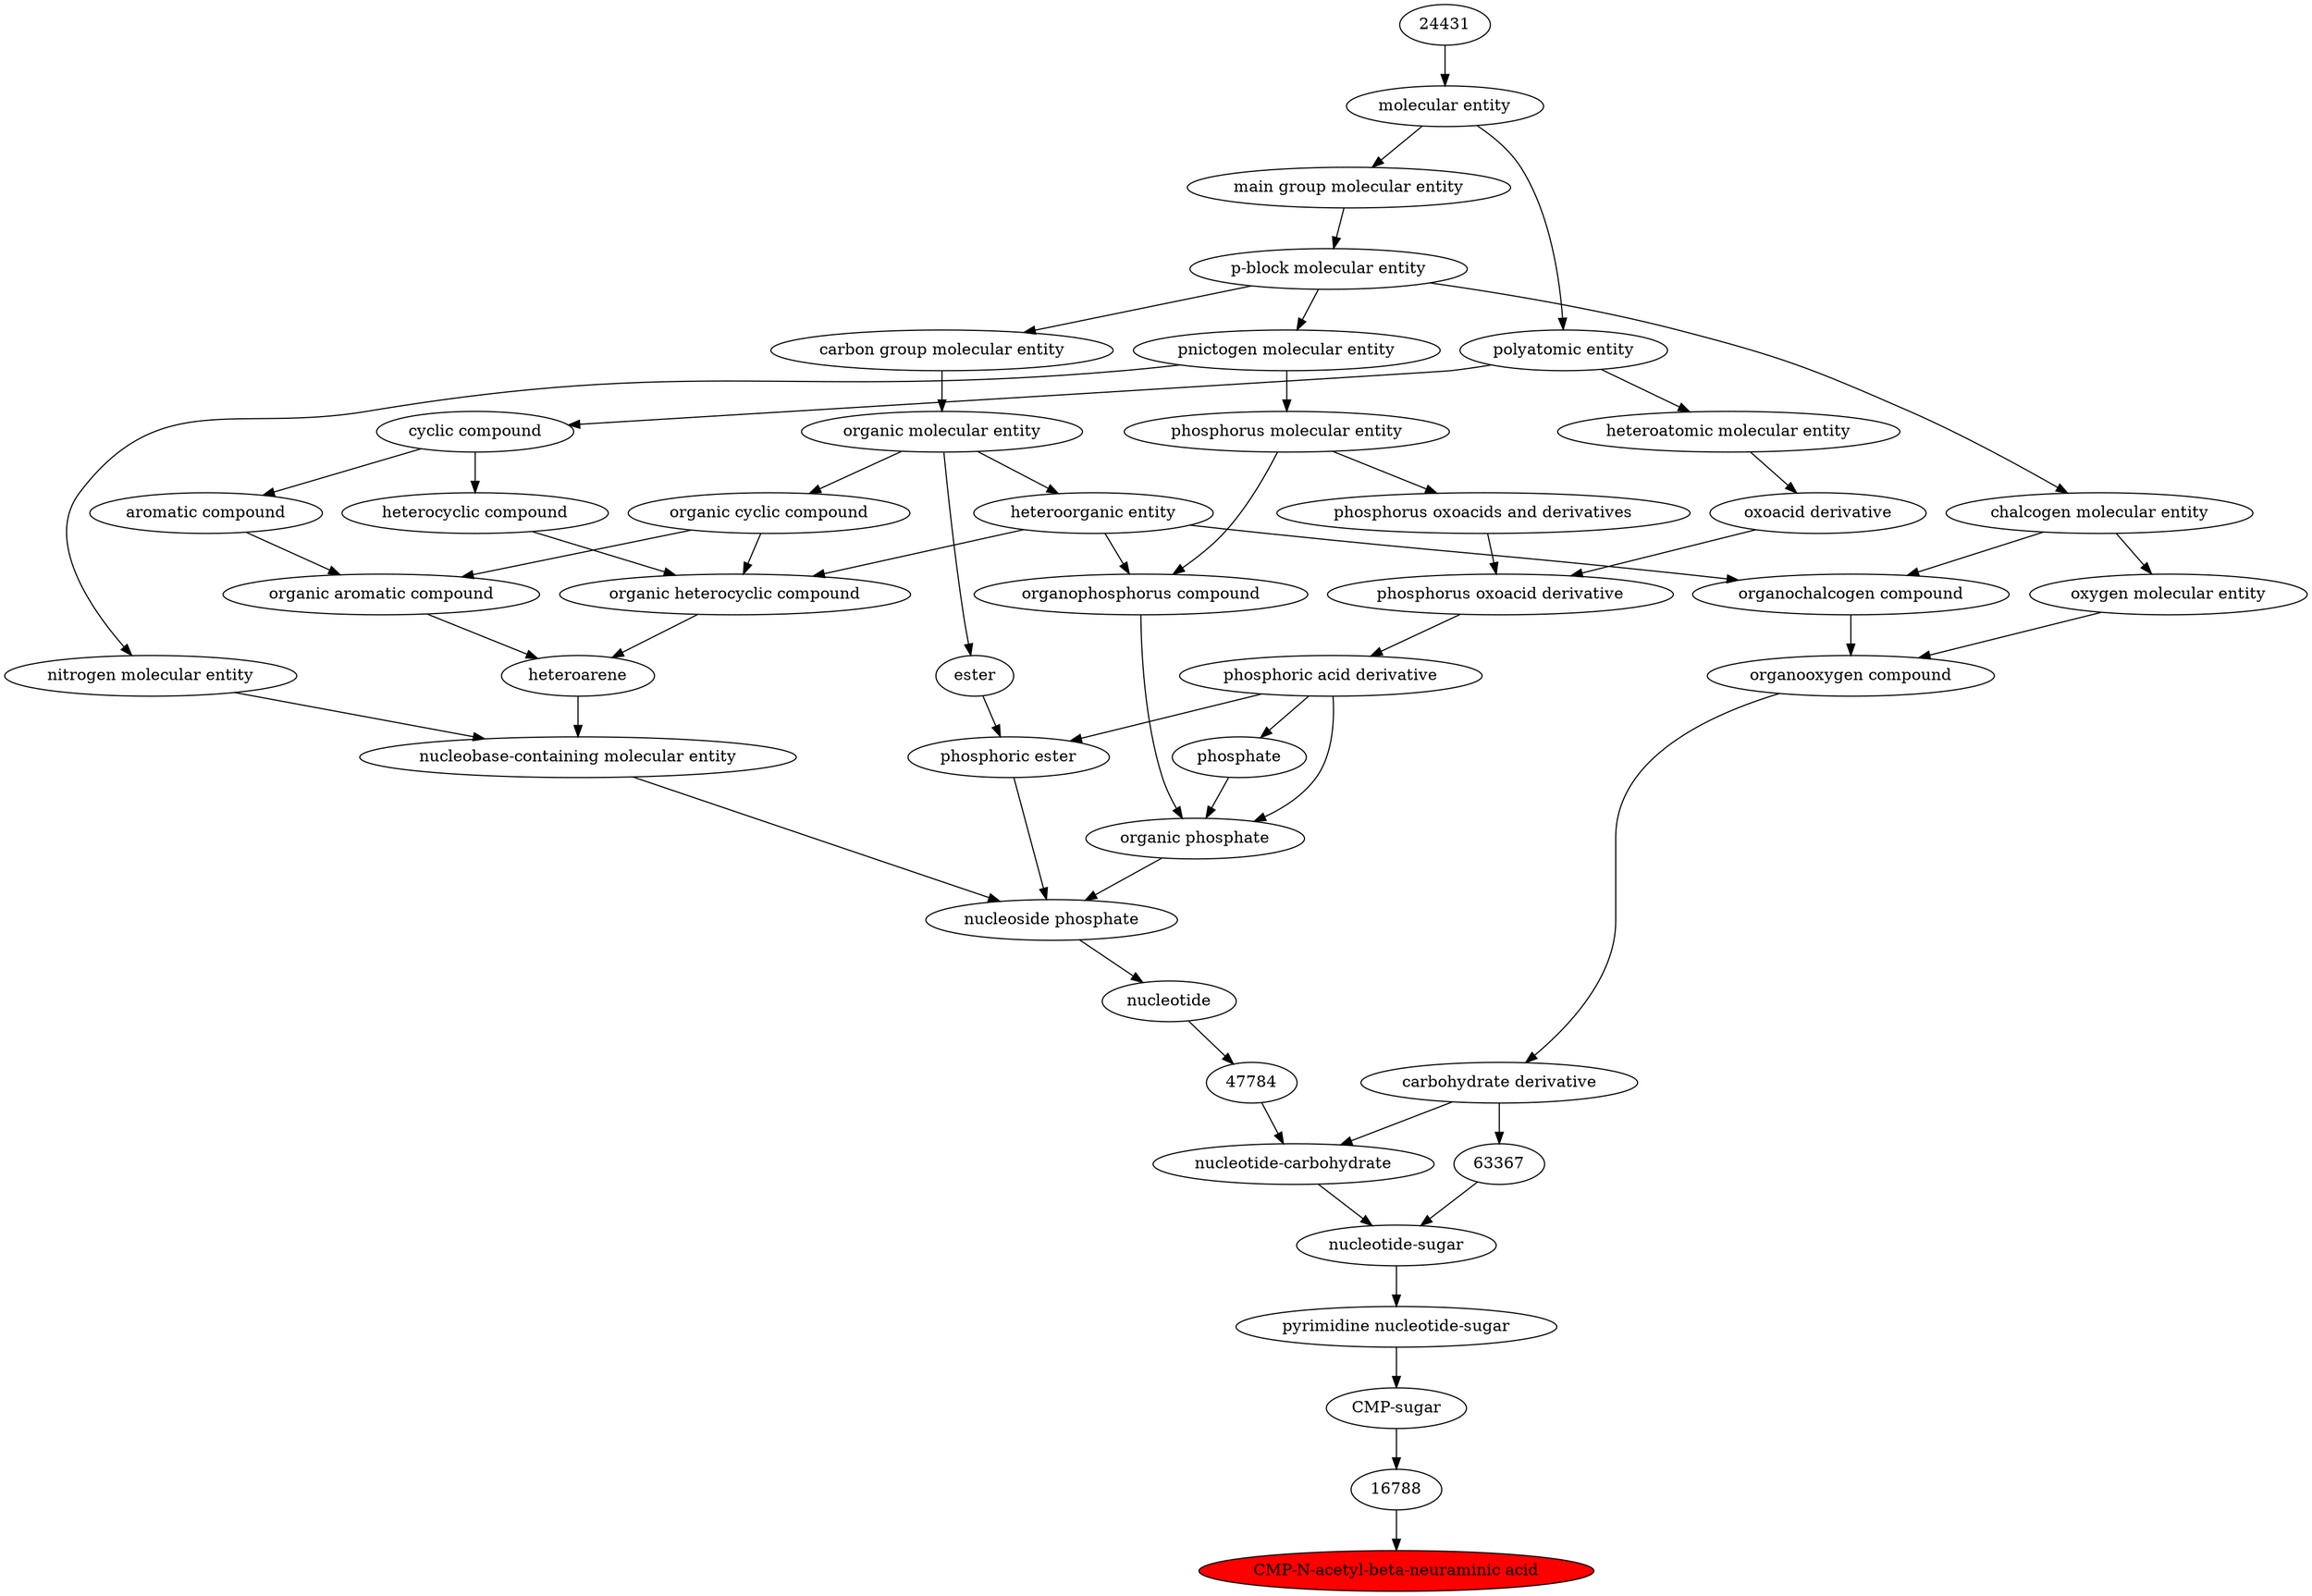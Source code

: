 digraph tree{ 
16556 [label="CMP-N-acetyl-beta-neuraminic acid" fillcolor=red style=filled]
16788 -> 16556
16788 [label="16788"]
20878 -> 16788
20878 [label="CMP-sugar"]
61109 -> 20878
61109 [label="pyrimidine nucleotide-sugar"]
25609 -> 61109
25609 [label="nucleotide-sugar"]
35241 -> 25609
63367 -> 25609
35241 [label="nucleotide-carbohydrate"]
47784 -> 35241
63299 -> 35241
63367 [label="63367"]
63299 -> 63367
47784 [label="47784"]
36976 -> 47784
63299 [label="carbohydrate derivative"]
36963 -> 63299
36976 [label="nucleotide"]
25608 -> 36976
36963 [label="organooxygen compound"]
36962 -> 36963
25806 -> 36963
25608 [label="nucleoside phosphate"]
25703 -> 25608
37734 -> 25608
61120 -> 25608
36962 [label="organochalcogen compound"]
33285 -> 36962
33304 -> 36962
25806 [label="oxygen molecular entity"]
33304 -> 25806
25703 [label="organic phosphate"]
26079 -> 25703
25710 -> 25703
26020 -> 25703
37734 [label="phosphoric ester"]
26079 -> 37734
35701 -> 37734
61120 [label="nucleobase-containing molecular entity"]
33833 -> 61120
51143 -> 61120
33285 [label="heteroorganic entity"]
50860 -> 33285
33304 [label="chalcogen molecular entity"]
33675 -> 33304
26079 [label="phosphoric acid derivative"]
36359 -> 26079
25710 [label="organophosphorus compound"]
33285 -> 25710
26082 -> 25710
26020 [label="phosphate"]
26079 -> 26020
35701 [label="ester"]
50860 -> 35701
33833 [label="heteroarene"]
33659 -> 33833
24532 -> 33833
51143 [label="nitrogen molecular entity"]
33302 -> 51143
50860 [label="organic molecular entity"]
33582 -> 50860
33675 [label="p-block molecular entity"]
33579 -> 33675
36359 [label="phosphorus oxoacid derivative"]
33241 -> 36359
36360 -> 36359
26082 [label="phosphorus molecular entity"]
33302 -> 26082
33659 [label="organic aromatic compound"]
33832 -> 33659
33655 -> 33659
24532 [label="organic heterocyclic compound"]
33285 -> 24532
33832 -> 24532
5686 -> 24532
33302 [label="pnictogen molecular entity"]
33675 -> 33302
33582 [label="carbon group molecular entity"]
33675 -> 33582
33579 [label="main group molecular entity"]
23367 -> 33579
33241 [label="oxoacid derivative"]
37577 -> 33241
36360 [label="phosphorus oxoacids and derivatives"]
26082 -> 36360
33832 [label="organic cyclic compound"]
50860 -> 33832
33655 [label="aromatic compound"]
33595 -> 33655
5686 [label="heterocyclic compound"]
33595 -> 5686
23367 [label="molecular entity"]
24431 -> 23367
37577 [label="heteroatomic molecular entity"]
36357 -> 37577
33595 [label="cyclic compound"]
36357 -> 33595
24431 [label="24431"]
36357 [label="polyatomic entity"]
23367 -> 36357
}